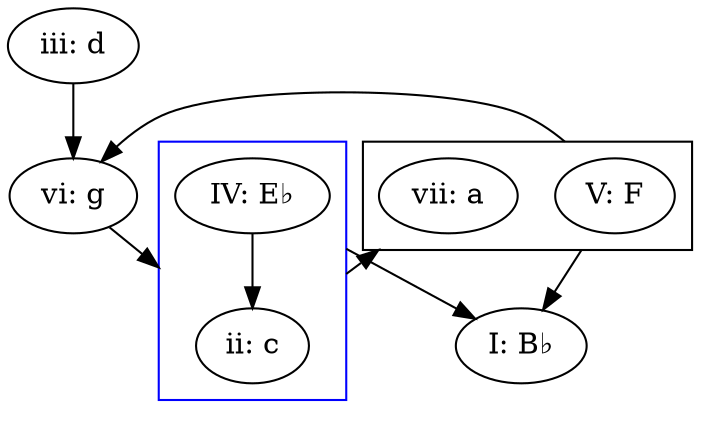 

digraph G {

  compound=true;
  forcelabels=true;

  iii[label="iii: d"];
  vi[label="vi: g"];
  V[label="V: F"];
  I[label="I: B♭"];
  IV[label="IV: E♭"];
  vii[label="vii: a"];
  ii[label="ii: c"];



   subgraph cluster1 {
      IV  -> ii;
      color=blue
   }
   subgraph cluster2 {
      vii;
      V;
   }
   V -> vi [ltail=cluster2];
   ii-> vii [ltail=cluster1, lhead=cluster2];
   V   -> I [ltail=cluster2];
   IV  -> I [ltail=cluster1];
   iii -> vi;
   vi  -> ii [lhead=cluster1];
}
